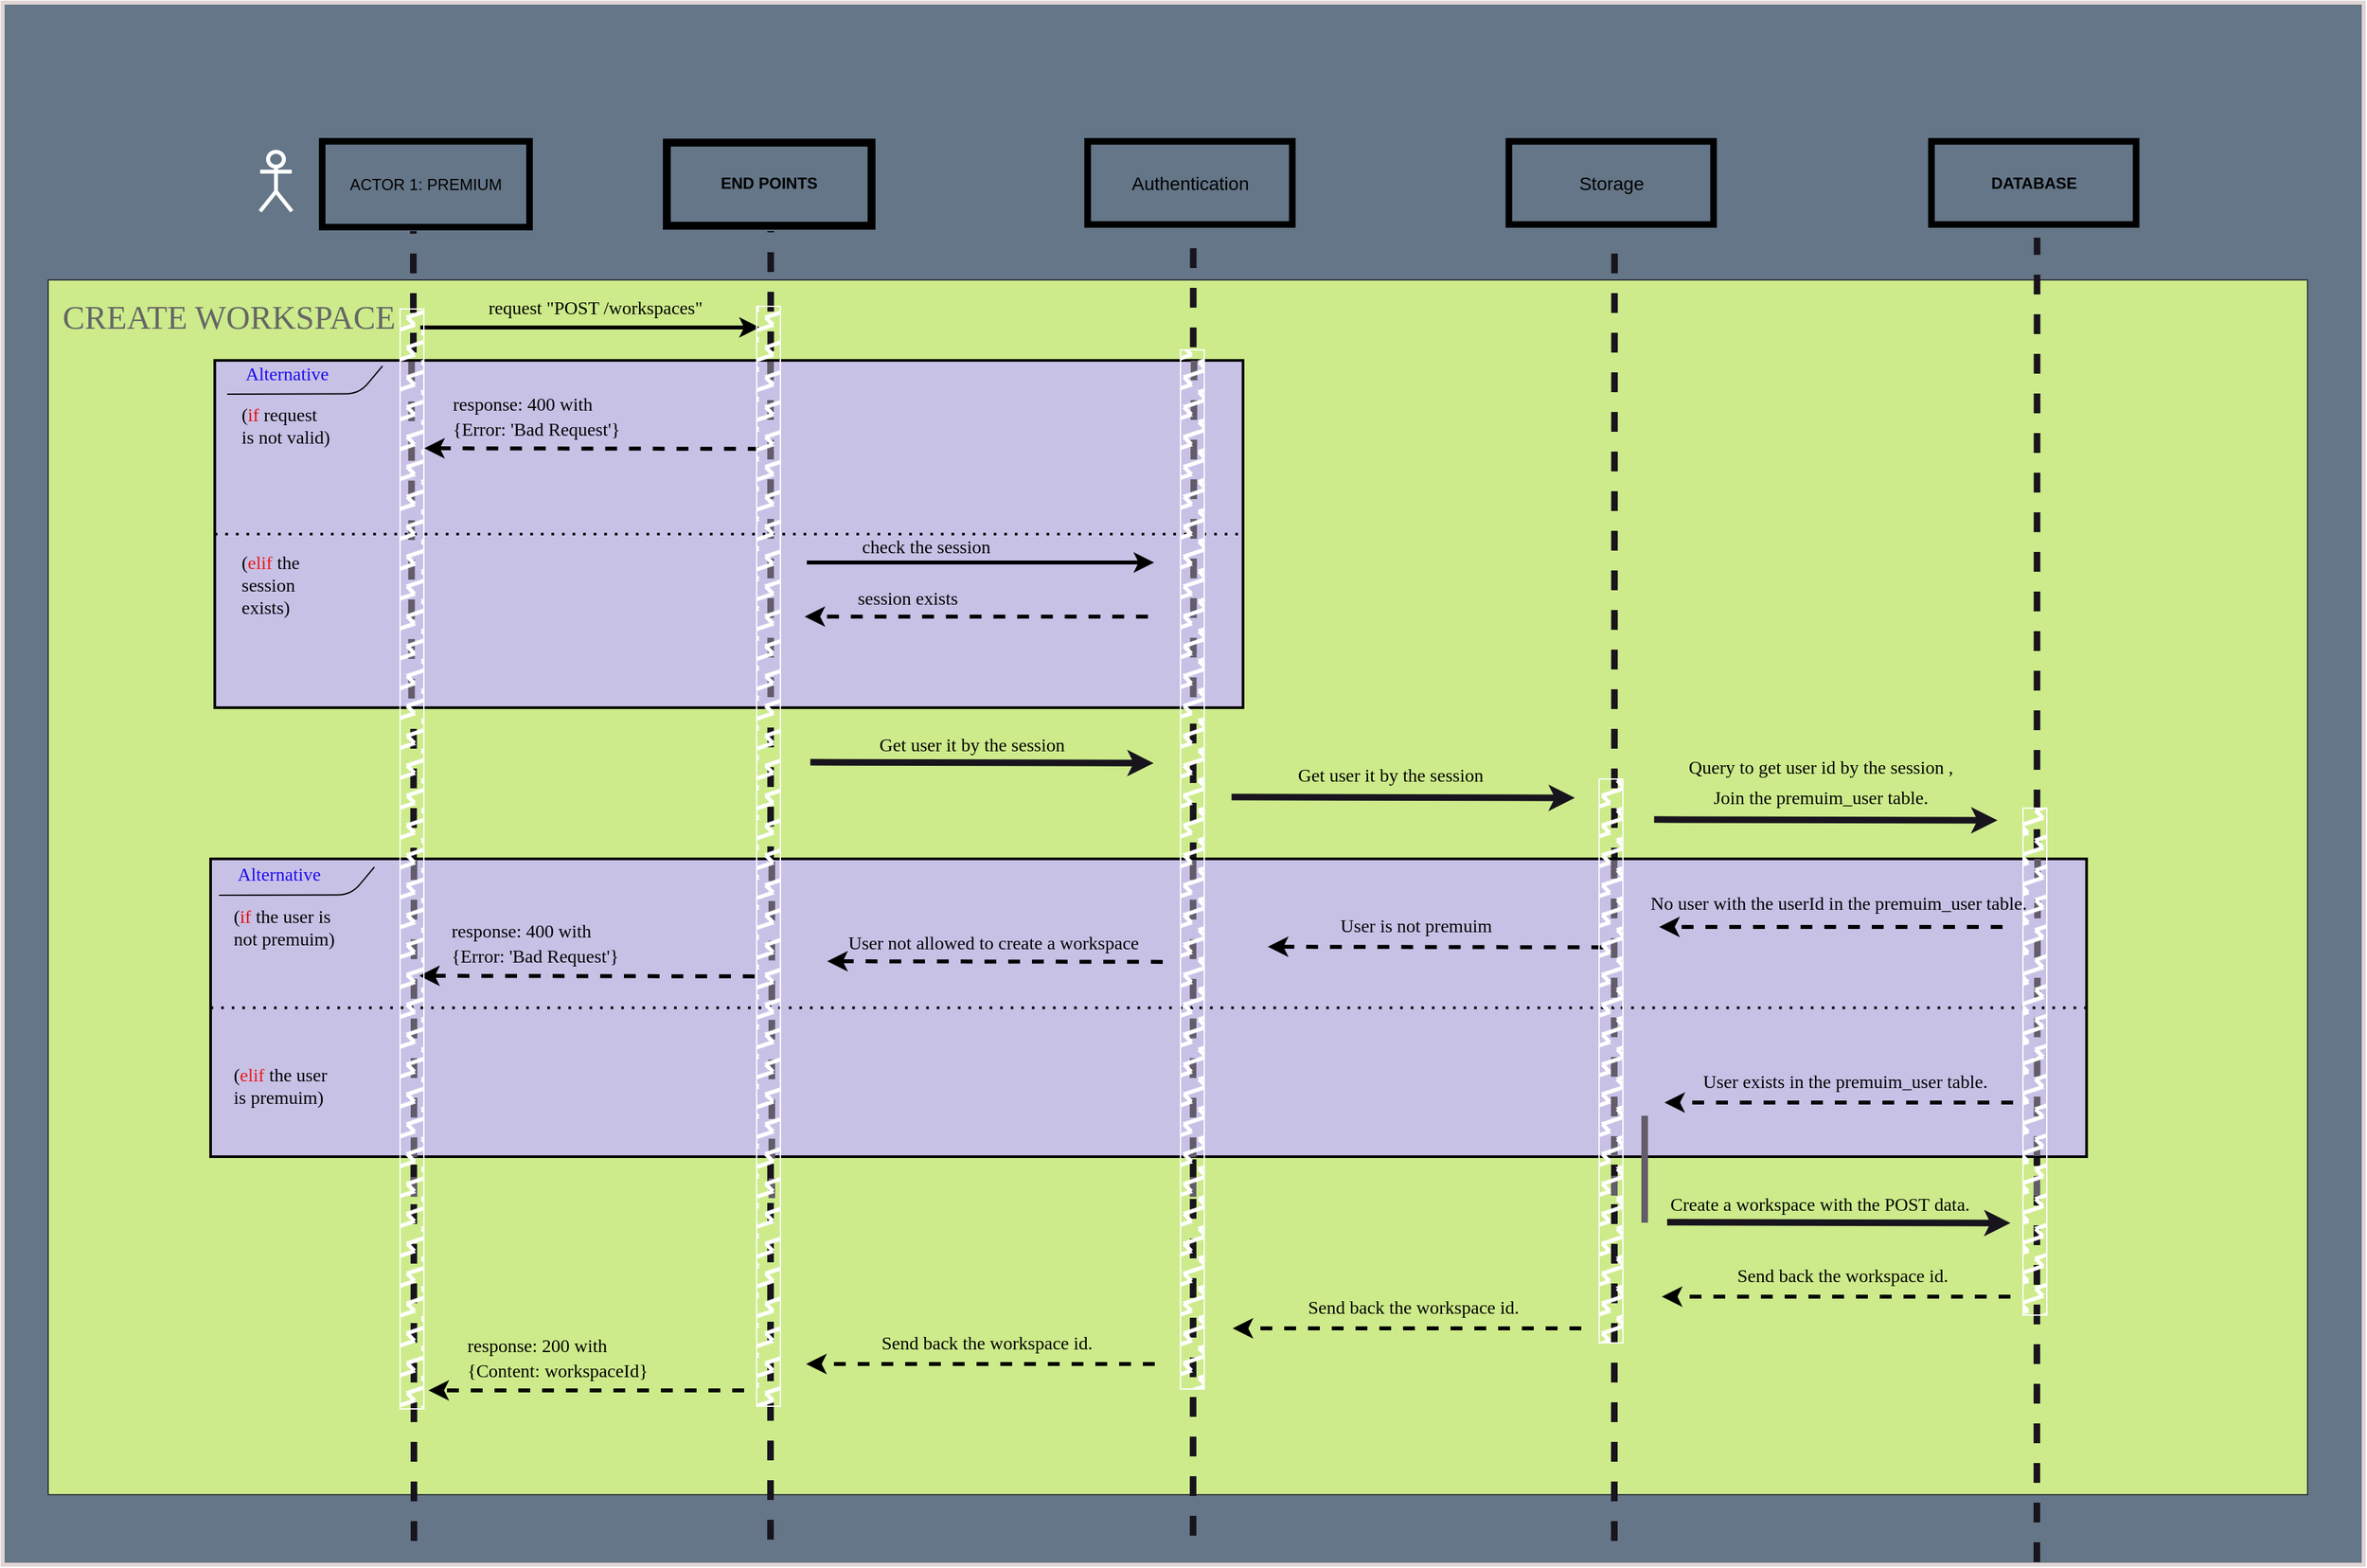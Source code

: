 <mxfile>
    <diagram id="F_yw_CQn4tfW_uXNjKrX" name="Page-1">
        <mxGraphModel dx="4899" dy="493" grid="0" gridSize="10" guides="0" tooltips="1" connect="1" arrows="1" fold="1" page="1" pageScale="1" pageWidth="1200" pageHeight="1600" background="#ffffff" math="0" shadow="0">
            <root>
                <mxCell id="0"/>
                <mxCell id="1" parent="0"/>
                <mxCell id="373" value="" style="rounded=0;whiteSpace=wrap;html=1;labelBackgroundColor=none;fillStyle=solid;strokeColor=#e1d5d5;strokeWidth=3;fontFamily=Times New Roman;fontSize=19;fontColor=#ec1818;fillColor=#647687;gradientColor=none;" parent="1" vertex="1">
                    <mxGeometry x="-3297" y="167" width="1788" height="1183" as="geometry"/>
                </mxCell>
                <mxCell id="454" value="" style="rounded=0;whiteSpace=wrap;html=1;fillColor=#cdeb8b;strokeColor=#36393d;" parent="1" vertex="1">
                    <mxGeometry x="-3262.5" y="377" width="1711" height="920" as="geometry"/>
                </mxCell>
                <mxCell id="374" value="" style="endArrow=none;dashed=1;html=1;fontColor=#080808;endSize=4;strokeColor=#18141d;strokeWidth=5;" parent="1" edge="1">
                    <mxGeometry width="50" height="50" relative="1" as="geometry">
                        <mxPoint x="-2985.5" y="1332" as="sourcePoint"/>
                        <mxPoint x="-2986" y="340" as="targetPoint"/>
                    </mxGeometry>
                </mxCell>
                <mxCell id="229" value="ACTOR 1: PREMIUM" style="rounded=0;whiteSpace=wrap;html=1;fillColor=none;strokeWidth=5;" parent="1" vertex="1">
                    <mxGeometry x="-3055" y="272" width="157" height="65" as="geometry"/>
                </mxCell>
                <mxCell id="230" value="&lt;b&gt;END POINTS&lt;/b&gt;" style="rounded=0;whiteSpace=wrap;html=1;fillColor=none;strokeWidth=6;" parent="1" vertex="1">
                    <mxGeometry x="-2794" y="273" width="155" height="62.95" as="geometry"/>
                </mxCell>
                <mxCell id="231" value="&lt;font style=&quot;font-size: 14px;&quot;&gt;Authentication&lt;/font&gt;" style="rounded=0;whiteSpace=wrap;html=1;fillColor=none;strokeWidth=5;" parent="1" vertex="1">
                    <mxGeometry x="-2475.34" y="272.05" width="155" height="62.95" as="geometry"/>
                </mxCell>
                <mxCell id="232" value="&lt;font style=&quot;font-size: 14px;&quot;&gt;Storage&lt;/font&gt;" style="rounded=0;whiteSpace=wrap;html=1;fillColor=none;strokeWidth=5;" parent="1" vertex="1">
                    <mxGeometry x="-2156.34" y="272.05" width="155" height="62.95" as="geometry"/>
                </mxCell>
                <mxCell id="233" value="&lt;b&gt;DATABASE&lt;/b&gt;" style="rounded=0;whiteSpace=wrap;html=1;fillColor=none;strokeWidth=5;" parent="1" vertex="1">
                    <mxGeometry x="-1836.34" y="272.05" width="155" height="62.95" as="geometry"/>
                </mxCell>
                <mxCell id="234" value="" style="endArrow=none;dashed=1;html=1;fontColor=#080808;endSize=4;strokeColor=#18141d;strokeWidth=5;" parent="1" edge="1">
                    <mxGeometry width="50" height="50" relative="1" as="geometry">
                        <mxPoint x="-2715.5" y="1331" as="sourcePoint"/>
                        <mxPoint x="-2715.34" y="339.95" as="targetPoint"/>
                    </mxGeometry>
                </mxCell>
                <mxCell id="235" value="" style="endArrow=none;dashed=1;html=1;fontColor=#080808;endSize=4;strokeColor=#18141d;strokeWidth=5;" parent="1" edge="1">
                    <mxGeometry width="50" height="50" relative="1" as="geometry">
                        <mxPoint x="-2395.5" y="1328" as="sourcePoint"/>
                        <mxPoint x="-2395.34" y="339.95" as="targetPoint"/>
                    </mxGeometry>
                </mxCell>
                <mxCell id="236" value="" style="endArrow=none;dashed=1;html=1;fontColor=#080808;endSize=4;strokeColor=#18141d;strokeWidth=5;" parent="1" edge="1">
                    <mxGeometry width="50" height="50" relative="1" as="geometry">
                        <mxPoint x="-2076.5" y="1332" as="sourcePoint"/>
                        <mxPoint x="-2076.34" y="344.95" as="targetPoint"/>
                    </mxGeometry>
                </mxCell>
                <mxCell id="237" value="" style="endArrow=none;dashed=1;html=1;fontColor=#080808;endSize=4;strokeColor=#18141d;strokeWidth=5;" parent="1" edge="1">
                    <mxGeometry width="50" height="50" relative="1" as="geometry">
                        <mxPoint x="-1756.5" y="1348" as="sourcePoint"/>
                        <mxPoint x="-1756.34" y="344.95" as="targetPoint"/>
                    </mxGeometry>
                </mxCell>
                <mxCell id="238" value="" style="endArrow=classic;html=1;strokeColor=#18141d;strokeWidth=5;fontSize=14;fontColor=#080808;endSize=4;" parent="1" edge="1">
                    <mxGeometry width="50" height="50" relative="1" as="geometry">
                        <mxPoint x="-2685.34" y="742.3" as="sourcePoint"/>
                        <mxPoint x="-2425.34" y="742.95" as="targetPoint"/>
                    </mxGeometry>
                </mxCell>
                <mxCell id="242" value="" style="rounded=0;whiteSpace=wrap;html=1;strokeColor=#000000;strokeWidth=2;fontFamily=Verdana;fontSize=14;fontColor=#000000;fillColor=#C8C1E6;fillStyle=solid;gradientColor=none;" parent="1" vertex="1">
                    <mxGeometry x="-3136.34" y="437.95" width="778.65" height="263" as="geometry"/>
                </mxCell>
                <mxCell id="244" value="&lt;font color=&quot;#1b0ced&quot;&gt;Alternative&lt;/font&gt;" style="text;html=1;align=center;verticalAlign=middle;resizable=0;points=[];autosize=1;strokeColor=none;fillColor=none;fontSize=14;fontFamily=Verdana;fontColor=#000000;" parent="1" vertex="1">
                    <mxGeometry x="-3127.34" y="433.5" width="90" height="30" as="geometry"/>
                </mxCell>
                <mxCell id="245" value="(&lt;font color=&quot;#e90c0c&quot;&gt;if&lt;/font&gt; request&lt;br&gt;is not valid)" style="text;html=1;align=left;verticalAlign=middle;resizable=0;points=[];autosize=1;strokeColor=none;fillColor=none;fontSize=14;fontFamily=Verdana;fontColor=#000000;" parent="1" vertex="1">
                    <mxGeometry x="-3118.34" y="463.497" width="90" height="50" as="geometry"/>
                </mxCell>
                <mxCell id="246" value="(&lt;font color=&quot;#ec1818&quot;&gt;elif&lt;/font&gt; the&lt;br&gt;session&amp;nbsp;&lt;br&gt;exists)" style="text;html=1;align=left;verticalAlign=middle;resizable=0;points=[];autosize=1;strokeColor=none;fillColor=none;fontSize=14;fontFamily=Verdana;fontColor=#000000;" parent="1" vertex="1">
                    <mxGeometry x="-3118.34" y="577.949" width="62" height="62" as="geometry"/>
                </mxCell>
                <mxCell id="248" value="&lt;font face=&quot;Verdana&quot;&gt;&lt;span style=&quot;font-size: 14px;&quot;&gt;check the session&lt;/span&gt;&lt;/font&gt;" style="text;html=1;align=center;verticalAlign=middle;resizable=0;points=[];autosize=1;strokeColor=none;fillColor=none;fontSize=22;fontColor=#000000;" parent="1" vertex="1">
                    <mxGeometry x="-2668.694" y="557" width="142" height="39" as="geometry"/>
                </mxCell>
                <mxCell id="249" value="" style="endArrow=classic;html=1;rounded=1;strokeColor=#000000;strokeWidth=3;fontFamily=Verdana;fontSize=14;fontColor=#000000;jumpStyle=arc;jumpSize=0;dashed=1;" parent="1" edge="1">
                    <mxGeometry width="50" height="50" relative="1" as="geometry">
                        <mxPoint x="-2429.69" y="631.95" as="sourcePoint"/>
                        <mxPoint x="-2689.69" y="631.95" as="targetPoint"/>
                    </mxGeometry>
                </mxCell>
                <mxCell id="250" value="&lt;font face=&quot;Verdana&quot;&gt;&lt;span style=&quot;font-size: 14px;&quot;&gt;session exists&lt;/span&gt;&lt;/font&gt;" style="text;html=1;align=center;verticalAlign=middle;resizable=0;points=[];autosize=1;strokeColor=none;fillColor=none;fontSize=22;fontColor=#000000;" parent="1" vertex="1">
                    <mxGeometry x="-2669.694" y="596.95" width="115" height="39" as="geometry"/>
                </mxCell>
                <mxCell id="251" value="" style="endArrow=classic;html=1;rounded=1;strokeColor=#000000;strokeWidth=3;fontFamily=Verdana;fontSize=14;fontColor=#000000;jumpStyle=arc;jumpSize=0;dashed=1;" parent="1" edge="1">
                    <mxGeometry width="50" height="50" relative="1" as="geometry">
                        <mxPoint x="-2723.69" y="504.95" as="sourcePoint"/>
                        <mxPoint x="-2977.69" y="504.498" as="targetPoint"/>
                    </mxGeometry>
                </mxCell>
                <mxCell id="252" value="&lt;p style=&quot;line-height: 70%;&quot;&gt;&lt;font style=&quot;font-size: 14px;&quot; face=&quot;Verdana&quot;&gt;response: 400 with&lt;br&gt;{Error&lt;/font&gt;&lt;span style=&quot;background-color: initial; font-family: Verdana; font-size: 14px;&quot;&gt;: 'Bad Request'}&amp;nbsp;&lt;/span&gt;&lt;/p&gt;" style="text;html=1;align=left;verticalAlign=middle;resizable=0;points=[];autosize=1;strokeColor=none;fillColor=none;fontSize=22;fontColor=#000000;" parent="1" vertex="1">
                    <mxGeometry x="-2957.69" y="433.5" width="183" height="91" as="geometry"/>
                </mxCell>
                <mxCell id="253" value="" style="endArrow=classic;html=1;rounded=1;strokeColor=#000000;strokeWidth=3;fontSize=22;fontColor=#000000;jumpStyle=arc;jumpSize=0;" parent="1" edge="1">
                    <mxGeometry width="50" height="50" relative="1" as="geometry">
                        <mxPoint x="-2688.0" y="591" as="sourcePoint"/>
                        <mxPoint x="-2425.0" y="591" as="targetPoint"/>
                    </mxGeometry>
                </mxCell>
                <mxCell id="254" value="" style="endArrow=none;dashed=1;html=1;dashPattern=1 3;strokeWidth=2;rounded=1;strokeColor=#000000;fontFamily=Verdana;fontSize=14;fontColor=#000000;jumpStyle=arc;jumpSize=0;exitX=0;exitY=0.5;exitDx=0;exitDy=0;entryX=1;entryY=0.5;entryDx=0;entryDy=0;" parent="1" source="242" target="242" edge="1">
                    <mxGeometry width="50" height="50" relative="1" as="geometry">
                        <mxPoint x="-2847.69" y="603.95" as="sourcePoint"/>
                        <mxPoint x="-2357.69" y="545.95" as="targetPoint"/>
                    </mxGeometry>
                </mxCell>
                <mxCell id="255" value="" style="endArrow=classic;html=1;rounded=1;strokeColor=#000000;strokeWidth=3;fontSize=22;fontColor=#000000;jumpStyle=arc;jumpSize=0;" parent="1" edge="1">
                    <mxGeometry width="50" height="50" relative="1" as="geometry">
                        <mxPoint x="-2980.69" y="412.95" as="sourcePoint"/>
                        <mxPoint x="-2723.69" y="412.95" as="targetPoint"/>
                    </mxGeometry>
                </mxCell>
                <mxCell id="257" value="&lt;span style=&quot;color: rgb(0, 0, 0); font-family: Verdana; font-size: 14px; font-style: normal; font-variant-ligatures: normal; font-variant-caps: normal; font-weight: 400; letter-spacing: normal; orphans: 2; text-align: center; text-indent: 0px; text-transform: none; widows: 2; word-spacing: 0px; -webkit-text-stroke-width: 0px; text-decoration-thickness: initial; text-decoration-style: initial; text-decoration-color: initial; float: none; display: inline !important;&quot;&gt;request &quot;POST /workspaces&quot;&lt;/span&gt;" style="text;whiteSpace=wrap;html=1;fontSize=19;fontColor=#000000;" parent="1" vertex="1">
                    <mxGeometry x="-2930.69" y="378.95" width="170" height="50" as="geometry"/>
                </mxCell>
                <mxCell id="260" value="" style="endArrow=none;dashed=1;html=1;fontColor=#080808;endSize=4;strokeColor=#635c6a;strokeWidth=5;" parent="1" edge="1">
                    <mxGeometry width="50" height="50" relative="1" as="geometry">
                        <mxPoint x="-2395.34" y="692.95" as="sourcePoint"/>
                        <mxPoint x="-2394.74" y="432.5" as="targetPoint"/>
                    </mxGeometry>
                </mxCell>
                <mxCell id="261" value="&lt;div style=&quot;text-align: center;&quot;&gt;&lt;span style=&quot;background-color: initial; font-size: 14px;&quot;&gt;&lt;font face=&quot;Verdana&quot;&gt;Get user it by the session&lt;/font&gt;&lt;/span&gt;&lt;/div&gt;" style="text;whiteSpace=wrap;html=1;fontSize=19;fontColor=#000000;" parent="1" vertex="1">
                    <mxGeometry x="-2635.34" y="709.95" width="170" height="50" as="geometry"/>
                </mxCell>
                <mxCell id="262" value="" style="endArrow=classic;html=1;strokeColor=#18141d;strokeWidth=5;fontSize=14;fontColor=#080808;endSize=4;" parent="1" edge="1">
                    <mxGeometry width="50" height="50" relative="1" as="geometry">
                        <mxPoint x="-2366.34" y="768.65" as="sourcePoint"/>
                        <mxPoint x="-2106.34" y="769.3" as="targetPoint"/>
                    </mxGeometry>
                </mxCell>
                <mxCell id="264" value="" style="endArrow=classic;html=1;strokeColor=#18141d;strokeWidth=5;fontSize=14;fontColor=#080808;endSize=4;" parent="1" edge="1">
                    <mxGeometry width="50" height="50" relative="1" as="geometry">
                        <mxPoint x="-2046.34" y="785.65" as="sourcePoint"/>
                        <mxPoint x="-1786.34" y="786.3" as="targetPoint"/>
                    </mxGeometry>
                </mxCell>
                <mxCell id="265" value="&lt;div style=&quot;text-align: center;&quot;&gt;&lt;font face=&quot;Verdana&quot;&gt;&lt;span style=&quot;font-size: 14px;&quot;&gt;Query to get user id by the session , Join the premuim_user table.&lt;/span&gt;&lt;/font&gt;&lt;/div&gt;" style="text;whiteSpace=wrap;html=1;fontSize=19;fontColor=#000000;" parent="1" vertex="1">
                    <mxGeometry x="-2026.5" y="727.0" width="210" height="50" as="geometry"/>
                </mxCell>
                <mxCell id="368" value="" style="endArrow=none;dashed=1;html=1;fontColor=#080808;endSize=4;strokeColor=#635c6a;strokeWidth=5;" parent="1" edge="1">
                    <mxGeometry width="50" height="50" relative="1" as="geometry">
                        <mxPoint x="-2715.34" y="692.95" as="sourcePoint"/>
                        <mxPoint x="-2715.5" y="439" as="targetPoint"/>
                    </mxGeometry>
                </mxCell>
                <mxCell id="371" value="" style="endArrow=none;html=1;rounded=1;strokeColor=#000000;strokeWidth=1;fontFamily=Verdana;fontSize=14;fontColor=#000000;jumpStyle=arc;jumpSize=0;exitX=0;exitY=0.081;exitDx=0;exitDy=0;exitPerimeter=0;entryX=0.144;entryY=0;entryDx=0;entryDy=0;entryPerimeter=0;" parent="1" edge="1">
                    <mxGeometry width="50" height="50" relative="1" as="geometry">
                        <mxPoint x="-3126.99" y="463.503" as="sourcePoint"/>
                        <mxPoint x="-3009.342" y="442.2" as="targetPoint"/>
                        <Array as="points">
                            <mxPoint x="-3026.99" y="463.2"/>
                        </Array>
                    </mxGeometry>
                </mxCell>
                <mxCell id="370" value="" style="endArrow=none;dashed=1;html=1;fontColor=#080808;endSize=4;strokeColor=#635c6a;strokeWidth=5;" parent="1" edge="1">
                    <mxGeometry width="50" height="50" relative="1" as="geometry">
                        <mxPoint x="-2987.34" y="693.95" as="sourcePoint"/>
                        <mxPoint x="-2987.34" y="438.6" as="targetPoint"/>
                    </mxGeometry>
                </mxCell>
                <mxCell id="375" value="" style="shape=umlActor;verticalLabelPosition=bottom;verticalAlign=top;html=1;outlineConnect=0;labelBackgroundColor=none;fillStyle=solid;strokeColor=#ffffff;strokeWidth=3;fontFamily=Times New Roman;fontSize=19;fontColor=#ec1818;fillColor=none;gradientColor=none;" parent="1" vertex="1">
                    <mxGeometry x="-3102" y="280" width="24" height="45" as="geometry"/>
                </mxCell>
                <mxCell id="455" value="&lt;font face=&quot;Times New Roman&quot; color=&quot;#666666&quot;&gt;&lt;span style=&quot;font-size: 25px;&quot;&gt;CREATE WORKSPACE&lt;/span&gt;&lt;/font&gt;" style="text;html=1;align=center;verticalAlign=middle;resizable=0;points=[];autosize=1;strokeColor=none;fillColor=none;" parent="1" vertex="1">
                    <mxGeometry x="-3261.5" y="384" width="270" height="42" as="geometry"/>
                </mxCell>
                <mxCell id="526" value="&lt;div style=&quot;text-align: center;&quot;&gt;&lt;span style=&quot;background-color: initial; font-size: 14px;&quot;&gt;&lt;font face=&quot;Verdana&quot;&gt;Get user it by the session&lt;/font&gt;&lt;/span&gt;&lt;/div&gt;" style="text;whiteSpace=wrap;html=1;fontSize=19;fontColor=#000000;" parent="1" vertex="1">
                    <mxGeometry x="-2318.5" y="733" width="170" height="50" as="geometry"/>
                </mxCell>
                <mxCell id="533" value="" style="rounded=0;whiteSpace=wrap;html=1;strokeColor=#000000;strokeWidth=2;fontFamily=Verdana;fontSize=14;fontColor=#000000;fillColor=#C8C1E6;fillStyle=solid;gradientColor=none;" parent="1" vertex="1">
                    <mxGeometry x="-3139.5" y="815.45" width="1420.65" height="225.55" as="geometry"/>
                </mxCell>
                <mxCell id="534" value="&lt;font color=&quot;#1b0ced&quot;&gt;Alternative&lt;/font&gt;" style="text;html=1;align=center;verticalAlign=middle;resizable=0;points=[];autosize=1;strokeColor=none;fillColor=none;fontSize=14;fontFamily=Verdana;fontColor=#000000;" parent="1" vertex="1">
                    <mxGeometry x="-3133.5" y="813.0" width="90" height="30" as="geometry"/>
                </mxCell>
                <mxCell id="535" value="(&lt;font color=&quot;#e90c0c&quot;&gt;if&lt;/font&gt;&amp;nbsp;the user is&lt;br&gt;not premuim)" style="text;html=1;align=left;verticalAlign=middle;resizable=0;points=[];autosize=1;strokeColor=none;fillColor=none;fontSize=14;fontFamily=Verdana;fontColor=#000000;" parent="1" vertex="1">
                    <mxGeometry x="-3124.5" y="844.997" width="95" height="46" as="geometry"/>
                </mxCell>
                <mxCell id="536" value="(&lt;font color=&quot;#ec1818&quot;&gt;elif&lt;/font&gt;&amp;nbsp;the user&lt;br&gt;is premuim)" style="text;html=1;align=left;verticalAlign=middle;resizable=0;points=[];autosize=1;strokeColor=none;fillColor=none;fontSize=14;fontFamily=Verdana;fontColor=#000000;" parent="1" vertex="1">
                    <mxGeometry x="-3124.5" y="965.449" width="89" height="46" as="geometry"/>
                </mxCell>
                <mxCell id="538" value="" style="endArrow=classic;html=1;rounded=1;strokeColor=#000000;strokeWidth=3;fontFamily=Verdana;fontSize=14;fontColor=#000000;jumpStyle=arc;jumpSize=0;dashed=1;" parent="1" edge="1">
                    <mxGeometry width="50" height="50" relative="1" as="geometry">
                        <mxPoint x="-1782.5" y="867" as="sourcePoint"/>
                        <mxPoint x="-2042.5" y="867" as="targetPoint"/>
                    </mxGeometry>
                </mxCell>
                <mxCell id="539" value="&lt;font face=&quot;Verdana&quot;&gt;&lt;span style=&quot;font-size: 14px;&quot;&gt;User exists in the premuim_user table.&lt;/span&gt;&lt;/font&gt;" style="text;html=1;align=center;verticalAlign=middle;resizable=0;points=[];autosize=1;strokeColor=none;fillColor=none;fontSize=22;fontColor=#000000;" parent="1" vertex="1">
                    <mxGeometry x="-2018.504" y="962" width="233" height="40" as="geometry"/>
                </mxCell>
                <mxCell id="540" value="" style="endArrow=classic;html=1;rounded=1;strokeColor=#000000;strokeWidth=3;fontFamily=Verdana;fontSize=14;fontColor=#000000;jumpStyle=arc;jumpSize=0;dashed=1;" parent="1" edge="1">
                    <mxGeometry width="50" height="50" relative="1" as="geometry">
                        <mxPoint x="-2084.85" y="882.45" as="sourcePoint"/>
                        <mxPoint x="-2338.85" y="881.998" as="targetPoint"/>
                    </mxGeometry>
                </mxCell>
                <mxCell id="543" value="" style="endArrow=none;dashed=1;html=1;dashPattern=1 3;strokeWidth=2;rounded=1;strokeColor=#000000;fontFamily=Verdana;fontSize=14;fontColor=#000000;jumpStyle=arc;jumpSize=0;exitX=0;exitY=0.5;exitDx=0;exitDy=0;entryX=1;entryY=0.5;entryDx=0;entryDy=0;" parent="1" source="533" target="533" edge="1">
                    <mxGeometry width="50" height="50" relative="1" as="geometry">
                        <mxPoint x="-2208.85" y="981.45" as="sourcePoint"/>
                        <mxPoint x="-1718.85" y="923.45" as="targetPoint"/>
                    </mxGeometry>
                </mxCell>
                <mxCell id="544" value="" style="endArrow=none;dashed=1;html=1;fontColor=#080808;endSize=4;strokeColor=#635c6a;strokeWidth=5;" parent="1" edge="1">
                    <mxGeometry width="50" height="50" relative="1" as="geometry">
                        <mxPoint x="-1756.5" y="1070.45" as="sourcePoint"/>
                        <mxPoint x="-1755.9" y="810" as="targetPoint"/>
                    </mxGeometry>
                </mxCell>
                <mxCell id="545" value="" style="endArrow=none;dashed=1;html=1;fontColor=#080808;endSize=4;strokeColor=#635c6a;strokeWidth=5;" parent="1" edge="1">
                    <mxGeometry width="50" height="50" relative="1" as="geometry">
                        <mxPoint x="-2076.5" y="1070.45" as="sourcePoint"/>
                        <mxPoint x="-2076.66" y="816.5" as="targetPoint"/>
                    </mxGeometry>
                </mxCell>
                <mxCell id="546" value="" style="endArrow=none;html=1;rounded=1;strokeColor=#000000;strokeWidth=1;fontFamily=Verdana;fontSize=14;fontColor=#000000;jumpStyle=arc;jumpSize=0;exitX=0;exitY=0.081;exitDx=0;exitDy=0;exitPerimeter=0;entryX=0.144;entryY=0;entryDx=0;entryDy=0;entryPerimeter=0;" parent="1" edge="1">
                    <mxGeometry width="50" height="50" relative="1" as="geometry">
                        <mxPoint x="-3133.15" y="843.003" as="sourcePoint"/>
                        <mxPoint x="-3015.502" y="821.7" as="targetPoint"/>
                        <Array as="points">
                            <mxPoint x="-3033.15" y="842.7"/>
                        </Array>
                    </mxGeometry>
                </mxCell>
                <mxCell id="547" value="" style="endArrow=none;dashed=1;html=1;fontColor=#080808;endSize=4;strokeColor=#635c6a;strokeWidth=5;" parent="1" edge="1">
                    <mxGeometry width="50" height="50" relative="1" as="geometry">
                        <mxPoint x="-2395.5" y="1071.35" as="sourcePoint"/>
                        <mxPoint x="-2395.5" y="816.0" as="targetPoint"/>
                    </mxGeometry>
                </mxCell>
                <mxCell id="548" value="" style="endArrow=classic;html=1;rounded=1;strokeColor=#000000;strokeWidth=3;fontFamily=Verdana;fontSize=14;fontColor=#000000;jumpStyle=arc;jumpSize=0;dashed=1;" parent="1" edge="1">
                    <mxGeometry width="50" height="50" relative="1" as="geometry">
                        <mxPoint x="-1774.5" y="1000" as="sourcePoint"/>
                        <mxPoint x="-2038.5" y="1000" as="targetPoint"/>
                    </mxGeometry>
                </mxCell>
                <mxCell id="549" value="&lt;font face=&quot;Verdana&quot;&gt;&lt;span style=&quot;font-size: 14px;&quot;&gt;No user with the userId in the premuim_user table.&lt;/span&gt;&lt;/font&gt;" style="text;html=1;align=center;verticalAlign=middle;resizable=0;points=[];autosize=1;strokeColor=none;fillColor=none;fontSize=22;fontColor=#000000;" parent="1" vertex="1">
                    <mxGeometry x="-2058.504" y="827" width="303" height="40" as="geometry"/>
                </mxCell>
                <mxCell id="550" value="" style="endArrow=none;dashed=1;html=1;fontColor=#080808;endSize=4;strokeColor=#635c6a;strokeWidth=5;" edge="1" parent="1">
                    <mxGeometry width="50" height="50" relative="1" as="geometry">
                        <mxPoint x="-2714.5" y="1072.35" as="sourcePoint"/>
                        <mxPoint x="-2714.5" y="817.0" as="targetPoint"/>
                    </mxGeometry>
                </mxCell>
                <mxCell id="551" value="" style="endArrow=none;dashed=1;html=1;fontColor=#080808;endSize=4;strokeColor=#635c6a;strokeWidth=5;" edge="1" parent="1">
                    <mxGeometry width="50" height="50" relative="1" as="geometry">
                        <mxPoint x="-2985.5" y="1071.35" as="sourcePoint"/>
                        <mxPoint x="-2985.5" y="816.0" as="targetPoint"/>
                    </mxGeometry>
                </mxCell>
                <mxCell id="552" value="&lt;font face=&quot;Verdana&quot;&gt;&lt;span style=&quot;font-size: 14px;&quot;&gt;User is not premuim&lt;/span&gt;&lt;/font&gt;" style="text;html=1;align=center;verticalAlign=middle;resizable=0;points=[];autosize=1;strokeColor=none;fillColor=none;fontSize=22;fontColor=#000000;" vertex="1" parent="1">
                    <mxGeometry x="-2293.504" y="844" width="133" height="40" as="geometry"/>
                </mxCell>
                <mxCell id="553" value="" style="endArrow=classic;html=1;rounded=1;strokeColor=#000000;strokeWidth=3;fontFamily=Verdana;fontSize=14;fontColor=#000000;jumpStyle=arc;jumpSize=0;dashed=1;" edge="1" parent="1">
                    <mxGeometry width="50" height="50" relative="1" as="geometry">
                        <mxPoint x="-2418.5" y="893.45" as="sourcePoint"/>
                        <mxPoint x="-2672.5" y="892.998" as="targetPoint"/>
                    </mxGeometry>
                </mxCell>
                <mxCell id="554" value="&lt;font face=&quot;Verdana&quot;&gt;&lt;span style=&quot;font-size: 14px;&quot;&gt;User not allowed to create a workspace&lt;/span&gt;&lt;/font&gt;" style="text;html=1;align=center;verticalAlign=middle;resizable=0;points=[];autosize=1;strokeColor=none;fillColor=none;fontSize=22;fontColor=#000000;" vertex="1" parent="1">
                    <mxGeometry x="-2665.504" y="857" width="238" height="40" as="geometry"/>
                </mxCell>
                <mxCell id="555" value="" style="endArrow=classic;html=1;rounded=1;strokeColor=#000000;strokeWidth=3;fontFamily=Verdana;fontSize=14;fontColor=#000000;jumpStyle=arc;jumpSize=0;dashed=1;" edge="1" parent="1">
                    <mxGeometry width="50" height="50" relative="1" as="geometry">
                        <mxPoint x="-2727.5" y="904.45" as="sourcePoint"/>
                        <mxPoint x="-2981.5" y="903.998" as="targetPoint"/>
                    </mxGeometry>
                </mxCell>
                <mxCell id="557" value="&lt;p style=&quot;line-height: 70%;&quot;&gt;&lt;font style=&quot;font-size: 14px;&quot; face=&quot;Verdana&quot;&gt;response: 400 with&lt;br&gt;{Error&lt;/font&gt;&lt;span style=&quot;background-color: initial; font-family: Verdana; font-size: 14px;&quot;&gt;: 'Bad Request'}&amp;nbsp;&lt;/span&gt;&lt;/p&gt;" style="text;html=1;align=left;verticalAlign=middle;resizable=0;points=[];autosize=1;strokeColor=none;fillColor=none;fontSize=22;fontColor=#000000;" vertex="1" parent="1">
                    <mxGeometry x="-2959.5" y="832.0" width="183" height="91" as="geometry"/>
                </mxCell>
                <mxCell id="560" value="" style="endArrow=none;html=1;strokeColor=#635c6a;strokeWidth=5;fontFamily=Times New Roman;fontSize=19;fontColor=#ec1818;endSize=4;" edge="1" parent="1">
                    <mxGeometry width="50" height="50" relative="1" as="geometry">
                        <mxPoint x="-2053.5" y="1010" as="sourcePoint"/>
                        <mxPoint x="-2053.5" y="1091" as="targetPoint"/>
                    </mxGeometry>
                </mxCell>
                <mxCell id="561" value="" style="endArrow=classic;html=1;strokeColor=#18141d;strokeWidth=5;fontSize=14;fontColor=#080808;endSize=4;" edge="1" parent="1">
                    <mxGeometry width="50" height="50" relative="1" as="geometry">
                        <mxPoint x="-2036.5" y="1090.65" as="sourcePoint"/>
                        <mxPoint x="-1776.5" y="1091.3" as="targetPoint"/>
                    </mxGeometry>
                </mxCell>
                <mxCell id="562" value="&lt;div style=&quot;text-align: center;&quot;&gt;&lt;font face=&quot;Verdana&quot;&gt;&lt;span style=&quot;font-size: 14px;&quot;&gt;Create a workspace with the POST&amp;nbsp;&lt;/span&gt;&lt;/font&gt;&lt;span style=&quot;font-size: 14px; font-family: Verdana; background-color: initial;&quot;&gt;data.&lt;/span&gt;&lt;/div&gt;" style="text;whiteSpace=wrap;html=1;fontSize=19;fontColor=#000000;" vertex="1" parent="1">
                    <mxGeometry x="-2036.5" y="1058" width="254.16" height="27" as="geometry"/>
                </mxCell>
                <mxCell id="564" value="&lt;font face=&quot;Verdana&quot;&gt;&lt;span style=&quot;font-size: 14px;&quot;&gt;Send back the workspace id.&lt;/span&gt;&lt;/font&gt;" style="text;html=1;align=center;verticalAlign=middle;resizable=0;points=[];autosize=1;strokeColor=none;fillColor=none;fontSize=22;fontColor=#000000;" vertex="1" parent="1">
                    <mxGeometry x="-1992.504" y="1109" width="178" height="40" as="geometry"/>
                </mxCell>
                <mxCell id="565" value="" style="endArrow=classic;html=1;rounded=1;strokeColor=#000000;strokeWidth=3;fontFamily=Verdana;fontSize=14;fontColor=#000000;jumpStyle=arc;jumpSize=0;dashed=1;" edge="1" parent="1">
                    <mxGeometry width="50" height="50" relative="1" as="geometry">
                        <mxPoint x="-1776.5" y="1147" as="sourcePoint"/>
                        <mxPoint x="-2040.5" y="1147" as="targetPoint"/>
                    </mxGeometry>
                </mxCell>
                <mxCell id="569" value="&lt;font face=&quot;Verdana&quot;&gt;&lt;span style=&quot;font-size: 14px;&quot;&gt;Send back the workspace id.&lt;/span&gt;&lt;/font&gt;" style="text;html=1;align=center;verticalAlign=middle;resizable=0;points=[];autosize=1;strokeColor=none;fillColor=none;fontSize=22;fontColor=#000000;" vertex="1" parent="1">
                    <mxGeometry x="-2317.504" y="1133" width="178" height="40" as="geometry"/>
                </mxCell>
                <mxCell id="570" value="" style="endArrow=classic;html=1;rounded=1;strokeColor=#000000;strokeWidth=3;fontFamily=Verdana;fontSize=14;fontColor=#000000;jumpStyle=arc;jumpSize=0;dashed=1;" edge="1" parent="1">
                    <mxGeometry width="50" height="50" relative="1" as="geometry">
                        <mxPoint x="-2101.5" y="1171" as="sourcePoint"/>
                        <mxPoint x="-2365.5" y="1171" as="targetPoint"/>
                    </mxGeometry>
                </mxCell>
                <mxCell id="571" value="&lt;font face=&quot;Verdana&quot;&gt;&lt;span style=&quot;font-size: 14px;&quot;&gt;Send back the workspace id.&lt;/span&gt;&lt;/font&gt;" style="text;html=1;align=center;verticalAlign=middle;resizable=0;points=[];autosize=1;strokeColor=none;fillColor=none;fontSize=22;fontColor=#000000;" vertex="1" parent="1">
                    <mxGeometry x="-2640.504" y="1160" width="178" height="40" as="geometry"/>
                </mxCell>
                <mxCell id="572" value="" style="endArrow=classic;html=1;rounded=1;strokeColor=#000000;strokeWidth=3;fontFamily=Verdana;fontSize=14;fontColor=#000000;jumpStyle=arc;jumpSize=0;dashed=1;" edge="1" parent="1">
                    <mxGeometry width="50" height="50" relative="1" as="geometry">
                        <mxPoint x="-2424.5" y="1198" as="sourcePoint"/>
                        <mxPoint x="-2688.5" y="1198" as="targetPoint"/>
                    </mxGeometry>
                </mxCell>
                <mxCell id="574" value="" style="endArrow=classic;html=1;rounded=1;strokeColor=#000000;strokeWidth=3;fontFamily=Verdana;fontSize=14;fontColor=#000000;jumpStyle=arc;jumpSize=0;dashed=1;" edge="1" parent="1">
                    <mxGeometry width="50" height="50" relative="1" as="geometry">
                        <mxPoint x="-2735.5" y="1218" as="sourcePoint"/>
                        <mxPoint x="-2974.5" y="1218" as="targetPoint"/>
                    </mxGeometry>
                </mxCell>
                <mxCell id="575" value="&lt;p style=&quot;line-height: 70%;&quot;&gt;&lt;font style=&quot;font-size: 14px;&quot; face=&quot;Verdana&quot;&gt;response: 200 with&lt;br&gt;{Content: workspaceId&lt;/font&gt;&lt;span style=&quot;background-color: initial; font-family: Verdana; font-size: 14px;&quot;&gt;}&amp;nbsp;&lt;/span&gt;&lt;/p&gt;" style="text;html=1;align=left;verticalAlign=middle;resizable=0;points=[];autosize=1;strokeColor=none;fillColor=none;fontSize=22;fontColor=#000000;" vertex="1" parent="1">
                    <mxGeometry x="-2947.5" y="1145.0" width="158" height="94" as="geometry"/>
                </mxCell>
                <mxCell id="576" value="" style="rounded=0;whiteSpace=wrap;html=1;fillColor=#FFFFFF;strokeColor=#fcfcfc;fillStyle=zigzag-line;" vertex="1" parent="1">
                    <mxGeometry x="-2996" y="399" width="18" height="833" as="geometry"/>
                </mxCell>
                <mxCell id="577" value="" style="rounded=0;whiteSpace=wrap;html=1;fillColor=#FFFFFF;strokeColor=#fcfcfc;fillStyle=zigzag-line;" vertex="1" parent="1">
                    <mxGeometry x="-2726" y="397" width="18" height="833" as="geometry"/>
                </mxCell>
                <mxCell id="579" value="" style="rounded=0;whiteSpace=wrap;html=1;fillColor=#FFFFFF;strokeColor=#fcfcfc;fillStyle=zigzag-line;" vertex="1" parent="1">
                    <mxGeometry x="-2405" y="430" width="18" height="787" as="geometry"/>
                </mxCell>
                <mxCell id="580" value="" style="rounded=0;whiteSpace=wrap;html=1;fillColor=#FFFFFF;strokeColor=#fcfcfc;fillStyle=zigzag-line;" vertex="1" parent="1">
                    <mxGeometry x="-2088" y="755" width="18" height="427" as="geometry"/>
                </mxCell>
                <mxCell id="581" value="" style="rounded=0;whiteSpace=wrap;html=1;fillColor=#FFFFFF;strokeColor=#fcfcfc;fillStyle=zigzag-line;" vertex="1" parent="1">
                    <mxGeometry x="-1767" y="777" width="18" height="384" as="geometry"/>
                </mxCell>
            </root>
        </mxGraphModel>
    </diagram>
</mxfile>
